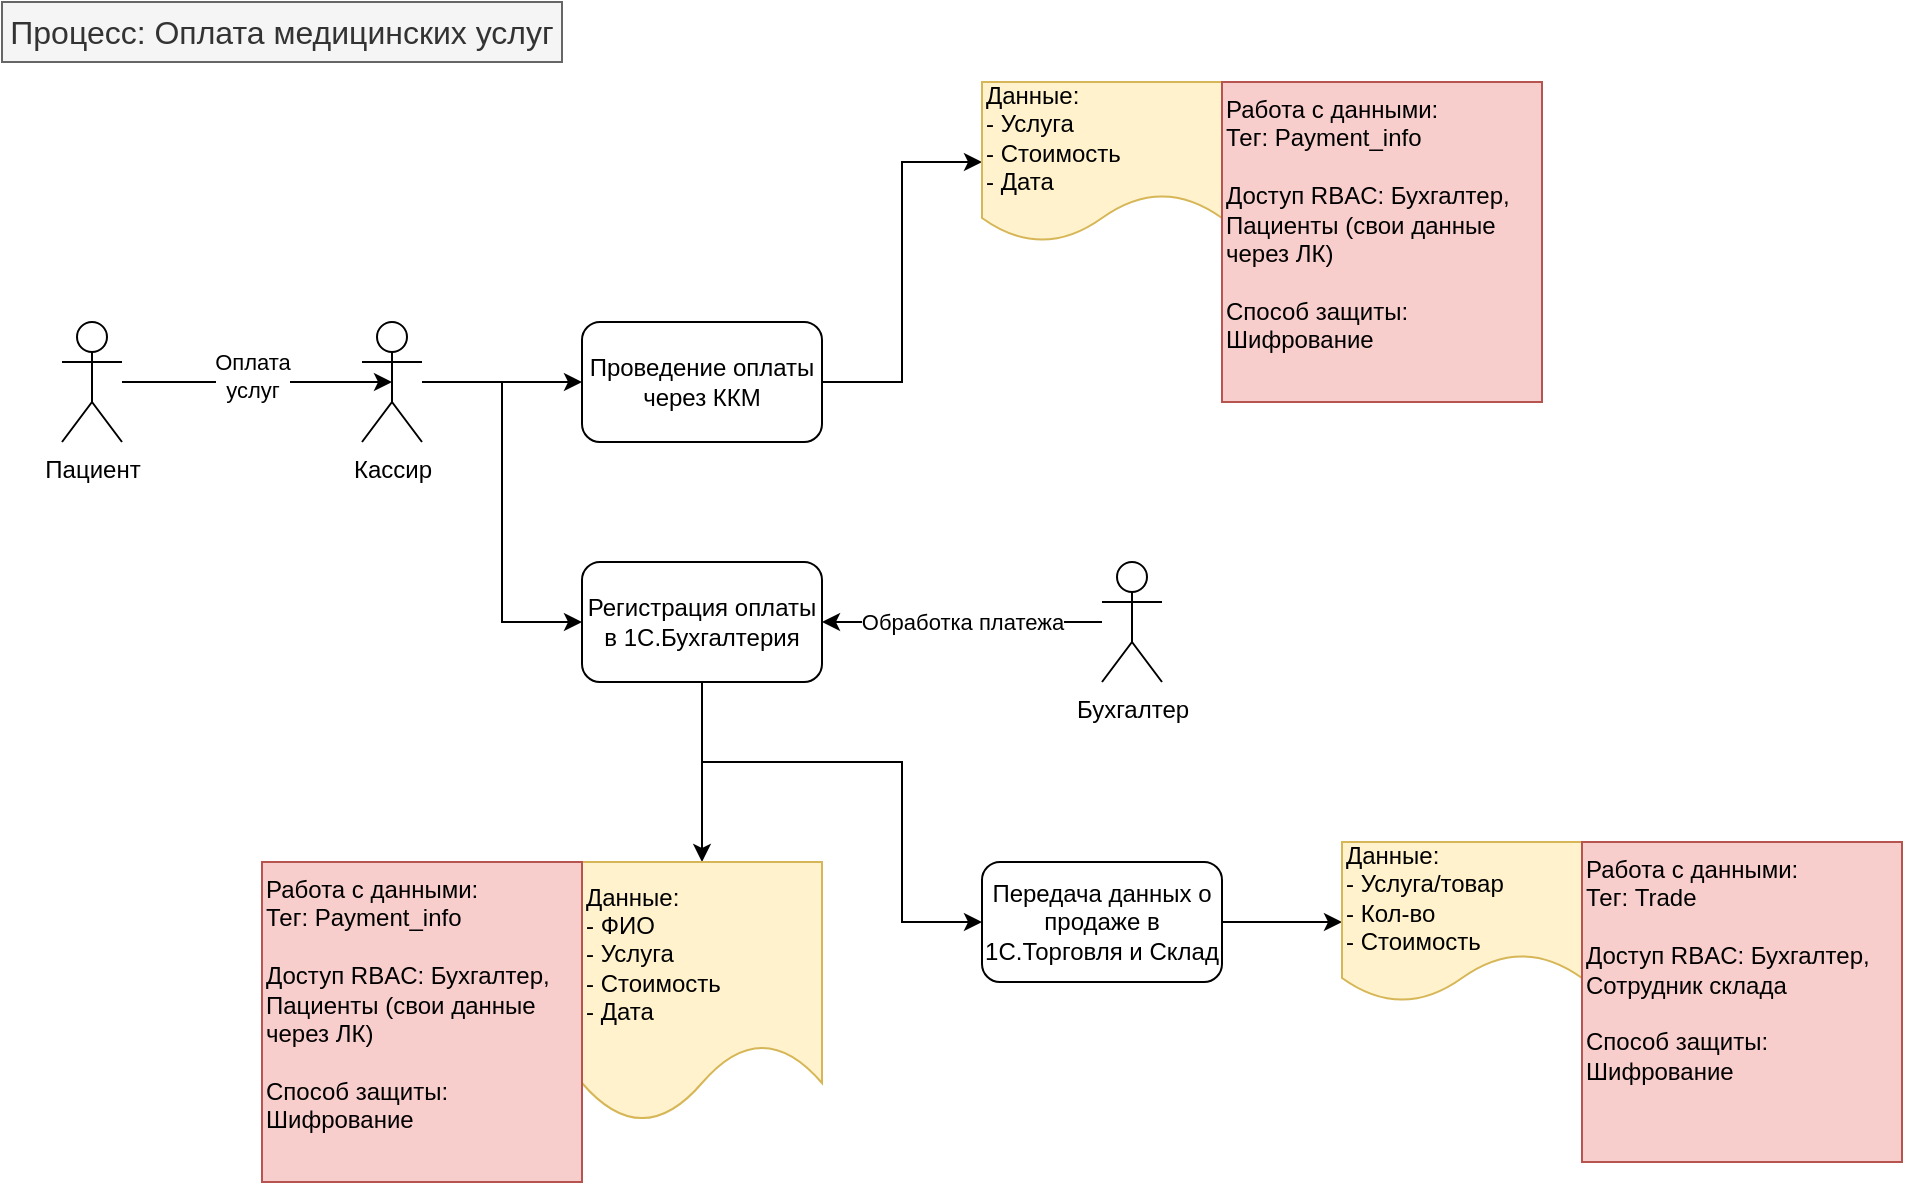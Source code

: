 <mxfile version="27.1.1">
  <diagram name="Страница — 1" id="SNkLhIeO-zZICZJs9CaS">
    <mxGraphModel dx="977" dy="770" grid="1" gridSize="10" guides="1" tooltips="1" connect="1" arrows="1" fold="1" page="1" pageScale="1" pageWidth="1827" pageHeight="2169" background="#FFFFFF" math="0" shadow="0">
      <root>
        <mxCell id="0" />
        <mxCell id="1" parent="0" />
        <mxCell id="MsJqVtU8dTEMQitJgNRn-1" value="Пациент" style="shape=umlActor;verticalLabelPosition=bottom;verticalAlign=top;html=1;outlineConnect=0;" vertex="1" parent="1">
          <mxGeometry x="140" y="240" width="30" height="60" as="geometry" />
        </mxCell>
        <mxCell id="MsJqVtU8dTEMQitJgNRn-6" style="edgeStyle=orthogonalEdgeStyle;rounded=0;orthogonalLoop=1;jettySize=auto;html=1;" edge="1" parent="1" source="MsJqVtU8dTEMQitJgNRn-2" target="MsJqVtU8dTEMQitJgNRn-5">
          <mxGeometry relative="1" as="geometry" />
        </mxCell>
        <mxCell id="MsJqVtU8dTEMQitJgNRn-8" style="edgeStyle=orthogonalEdgeStyle;rounded=0;orthogonalLoop=1;jettySize=auto;html=1;entryX=0;entryY=0.5;entryDx=0;entryDy=0;" edge="1" parent="1" source="MsJqVtU8dTEMQitJgNRn-2" target="MsJqVtU8dTEMQitJgNRn-7">
          <mxGeometry relative="1" as="geometry" />
        </mxCell>
        <mxCell id="MsJqVtU8dTEMQitJgNRn-2" value="Кассир" style="shape=umlActor;verticalLabelPosition=bottom;verticalAlign=top;html=1;outlineConnect=0;" vertex="1" parent="1">
          <mxGeometry x="290" y="240" width="30" height="60" as="geometry" />
        </mxCell>
        <mxCell id="MsJqVtU8dTEMQitJgNRn-3" style="edgeStyle=orthogonalEdgeStyle;rounded=0;orthogonalLoop=1;jettySize=auto;html=1;entryX=0.5;entryY=0.5;entryDx=0;entryDy=0;entryPerimeter=0;" edge="1" parent="1" source="MsJqVtU8dTEMQitJgNRn-1" target="MsJqVtU8dTEMQitJgNRn-2">
          <mxGeometry relative="1" as="geometry" />
        </mxCell>
        <mxCell id="MsJqVtU8dTEMQitJgNRn-4" value="Оплата&lt;div&gt;услуг&lt;/div&gt;" style="edgeLabel;html=1;align=center;verticalAlign=middle;resizable=0;points=[];" vertex="1" connectable="0" parent="MsJqVtU8dTEMQitJgNRn-3">
          <mxGeometry x="-0.037" y="3" relative="1" as="geometry">
            <mxPoint as="offset" />
          </mxGeometry>
        </mxCell>
        <mxCell id="MsJqVtU8dTEMQitJgNRn-13" style="edgeStyle=orthogonalEdgeStyle;rounded=0;orthogonalLoop=1;jettySize=auto;html=1;entryX=0;entryY=0.5;entryDx=0;entryDy=0;" edge="1" parent="1" source="MsJqVtU8dTEMQitJgNRn-5" target="MsJqVtU8dTEMQitJgNRn-12">
          <mxGeometry relative="1" as="geometry" />
        </mxCell>
        <mxCell id="MsJqVtU8dTEMQitJgNRn-5" value="Проведение оплаты&lt;div&gt;через ККМ&lt;/div&gt;" style="rounded=1;whiteSpace=wrap;html=1;" vertex="1" parent="1">
          <mxGeometry x="400" y="240" width="120" height="60" as="geometry" />
        </mxCell>
        <mxCell id="MsJqVtU8dTEMQitJgNRn-15" style="edgeStyle=orthogonalEdgeStyle;rounded=0;orthogonalLoop=1;jettySize=auto;html=1;" edge="1" parent="1" source="MsJqVtU8dTEMQitJgNRn-7" target="MsJqVtU8dTEMQitJgNRn-14">
          <mxGeometry relative="1" as="geometry" />
        </mxCell>
        <mxCell id="MsJqVtU8dTEMQitJgNRn-17" style="edgeStyle=orthogonalEdgeStyle;rounded=0;orthogonalLoop=1;jettySize=auto;html=1;entryX=0;entryY=0.5;entryDx=0;entryDy=0;" edge="1" parent="1" source="MsJqVtU8dTEMQitJgNRn-7" target="MsJqVtU8dTEMQitJgNRn-16">
          <mxGeometry relative="1" as="geometry">
            <Array as="points">
              <mxPoint x="460" y="460" />
              <mxPoint x="560" y="460" />
              <mxPoint x="560" y="540" />
            </Array>
          </mxGeometry>
        </mxCell>
        <mxCell id="MsJqVtU8dTEMQitJgNRn-7" value="Регистрация оплаты в 1С.Бухгалтерия" style="rounded=1;whiteSpace=wrap;html=1;" vertex="1" parent="1">
          <mxGeometry x="400" y="360" width="120" height="60" as="geometry" />
        </mxCell>
        <mxCell id="MsJqVtU8dTEMQitJgNRn-10" style="edgeStyle=orthogonalEdgeStyle;rounded=0;orthogonalLoop=1;jettySize=auto;html=1;" edge="1" parent="1" source="MsJqVtU8dTEMQitJgNRn-9" target="MsJqVtU8dTEMQitJgNRn-7">
          <mxGeometry relative="1" as="geometry" />
        </mxCell>
        <mxCell id="MsJqVtU8dTEMQitJgNRn-11" value="Обработка платежа" style="edgeLabel;html=1;align=center;verticalAlign=middle;resizable=0;points=[];" vertex="1" connectable="0" parent="MsJqVtU8dTEMQitJgNRn-10">
          <mxGeometry relative="1" as="geometry">
            <mxPoint as="offset" />
          </mxGeometry>
        </mxCell>
        <mxCell id="MsJqVtU8dTEMQitJgNRn-9" value="Бухгалтер" style="shape=umlActor;verticalLabelPosition=bottom;verticalAlign=top;html=1;outlineConnect=0;" vertex="1" parent="1">
          <mxGeometry x="660" y="360" width="30" height="60" as="geometry" />
        </mxCell>
        <mxCell id="MsJqVtU8dTEMQitJgNRn-12" value="Данные:&lt;div&gt;- Услуга&lt;/div&gt;&lt;div&gt;- Стоимость&lt;/div&gt;&lt;div&gt;- Дата&lt;/div&gt;" style="shape=document;whiteSpace=wrap;html=1;boundedLbl=1;align=left;fillColor=#fff2cc;strokeColor=#d6b656;" vertex="1" parent="1">
          <mxGeometry x="600" y="120" width="120" height="80" as="geometry" />
        </mxCell>
        <mxCell id="MsJqVtU8dTEMQitJgNRn-14" value="Данные:&lt;div&gt;- ФИО&lt;/div&gt;&lt;div&gt;- Услуга&lt;/div&gt;&lt;div&gt;- Стоимость&lt;/div&gt;&lt;div&gt;- Дата&lt;/div&gt;" style="shape=document;whiteSpace=wrap;html=1;boundedLbl=1;align=left;fillColor=#fff2cc;strokeColor=#d6b656;" vertex="1" parent="1">
          <mxGeometry x="400" y="510" width="120" height="130" as="geometry" />
        </mxCell>
        <mxCell id="MsJqVtU8dTEMQitJgNRn-19" style="edgeStyle=orthogonalEdgeStyle;rounded=0;orthogonalLoop=1;jettySize=auto;html=1;" edge="1" parent="1" source="MsJqVtU8dTEMQitJgNRn-16" target="MsJqVtU8dTEMQitJgNRn-18">
          <mxGeometry relative="1" as="geometry" />
        </mxCell>
        <mxCell id="MsJqVtU8dTEMQitJgNRn-16" value="Передача данных о продаже в 1С.Торговля и Склад" style="rounded=1;whiteSpace=wrap;html=1;" vertex="1" parent="1">
          <mxGeometry x="600" y="510" width="120" height="60" as="geometry" />
        </mxCell>
        <mxCell id="MsJqVtU8dTEMQitJgNRn-18" value="Данные:&lt;div&gt;- Услуга/товар&lt;/div&gt;&lt;div&gt;- Кол-во&lt;/div&gt;&lt;div&gt;- Стоимость&lt;/div&gt;" style="shape=document;whiteSpace=wrap;html=1;boundedLbl=1;align=left;fillColor=#fff2cc;strokeColor=#d6b656;" vertex="1" parent="1">
          <mxGeometry x="780" y="500" width="120" height="80" as="geometry" />
        </mxCell>
        <mxCell id="MsJqVtU8dTEMQitJgNRn-20" value="Процесс: Оплата медицинских услуг" style="text;html=1;align=center;verticalAlign=middle;whiteSpace=wrap;rounded=0;fontSize=16;fillColor=#f5f5f5;fontColor=#333333;strokeColor=#666666;" vertex="1" parent="1">
          <mxGeometry x="110" y="80" width="280" height="30" as="geometry" />
        </mxCell>
        <mxCell id="MsJqVtU8dTEMQitJgNRn-21" value="Работа с данными:&lt;div&gt;&lt;div&gt;Тег: Payment_info&lt;/div&gt;&lt;div&gt;&lt;br&gt;&lt;/div&gt;&lt;div&gt;&lt;div&gt;Доступ RBAC: Бухгалтер, Пациенты (свои данные через ЛК)&lt;/div&gt;&lt;div&gt;&lt;br&gt;&lt;/div&gt;&lt;div&gt;Способ защиты: Шифрование&lt;/div&gt;&lt;/div&gt;&lt;/div&gt;" style="whiteSpace=wrap;html=1;aspect=fixed;align=left;verticalAlign=top;fillColor=#f8cecc;strokeColor=#b85450;" vertex="1" parent="1">
          <mxGeometry x="720" y="120" width="160" height="160" as="geometry" />
        </mxCell>
        <mxCell id="MsJqVtU8dTEMQitJgNRn-22" value="Работа с данными:&lt;div&gt;&lt;div&gt;Тег: Payment_info&lt;/div&gt;&lt;div&gt;&lt;br&gt;&lt;/div&gt;&lt;div&gt;&lt;div&gt;Доступ RBAC: Бухгалтер, Пациенты (свои данные через ЛК)&lt;/div&gt;&lt;div&gt;&lt;br&gt;&lt;/div&gt;&lt;div&gt;Способ защиты: Шифрование&lt;/div&gt;&lt;/div&gt;&lt;/div&gt;" style="whiteSpace=wrap;html=1;aspect=fixed;align=left;verticalAlign=top;fillColor=#f8cecc;strokeColor=#b85450;" vertex="1" parent="1">
          <mxGeometry x="240" y="510" width="160" height="160" as="geometry" />
        </mxCell>
        <mxCell id="MsJqVtU8dTEMQitJgNRn-23" value="Работа с данными:&lt;div&gt;&lt;div&gt;Тег: Trade&lt;/div&gt;&lt;div&gt;&lt;br&gt;&lt;/div&gt;&lt;div&gt;&lt;div&gt;Доступ RBAC: Бухгалтер, Сотрудник склада&lt;/div&gt;&lt;div&gt;&lt;br&gt;&lt;/div&gt;&lt;div&gt;Способ защиты: Шифрование&lt;/div&gt;&lt;/div&gt;&lt;/div&gt;" style="whiteSpace=wrap;html=1;aspect=fixed;align=left;verticalAlign=top;fillColor=#f8cecc;strokeColor=#b85450;" vertex="1" parent="1">
          <mxGeometry x="900" y="500" width="160" height="160" as="geometry" />
        </mxCell>
      </root>
    </mxGraphModel>
  </diagram>
</mxfile>
